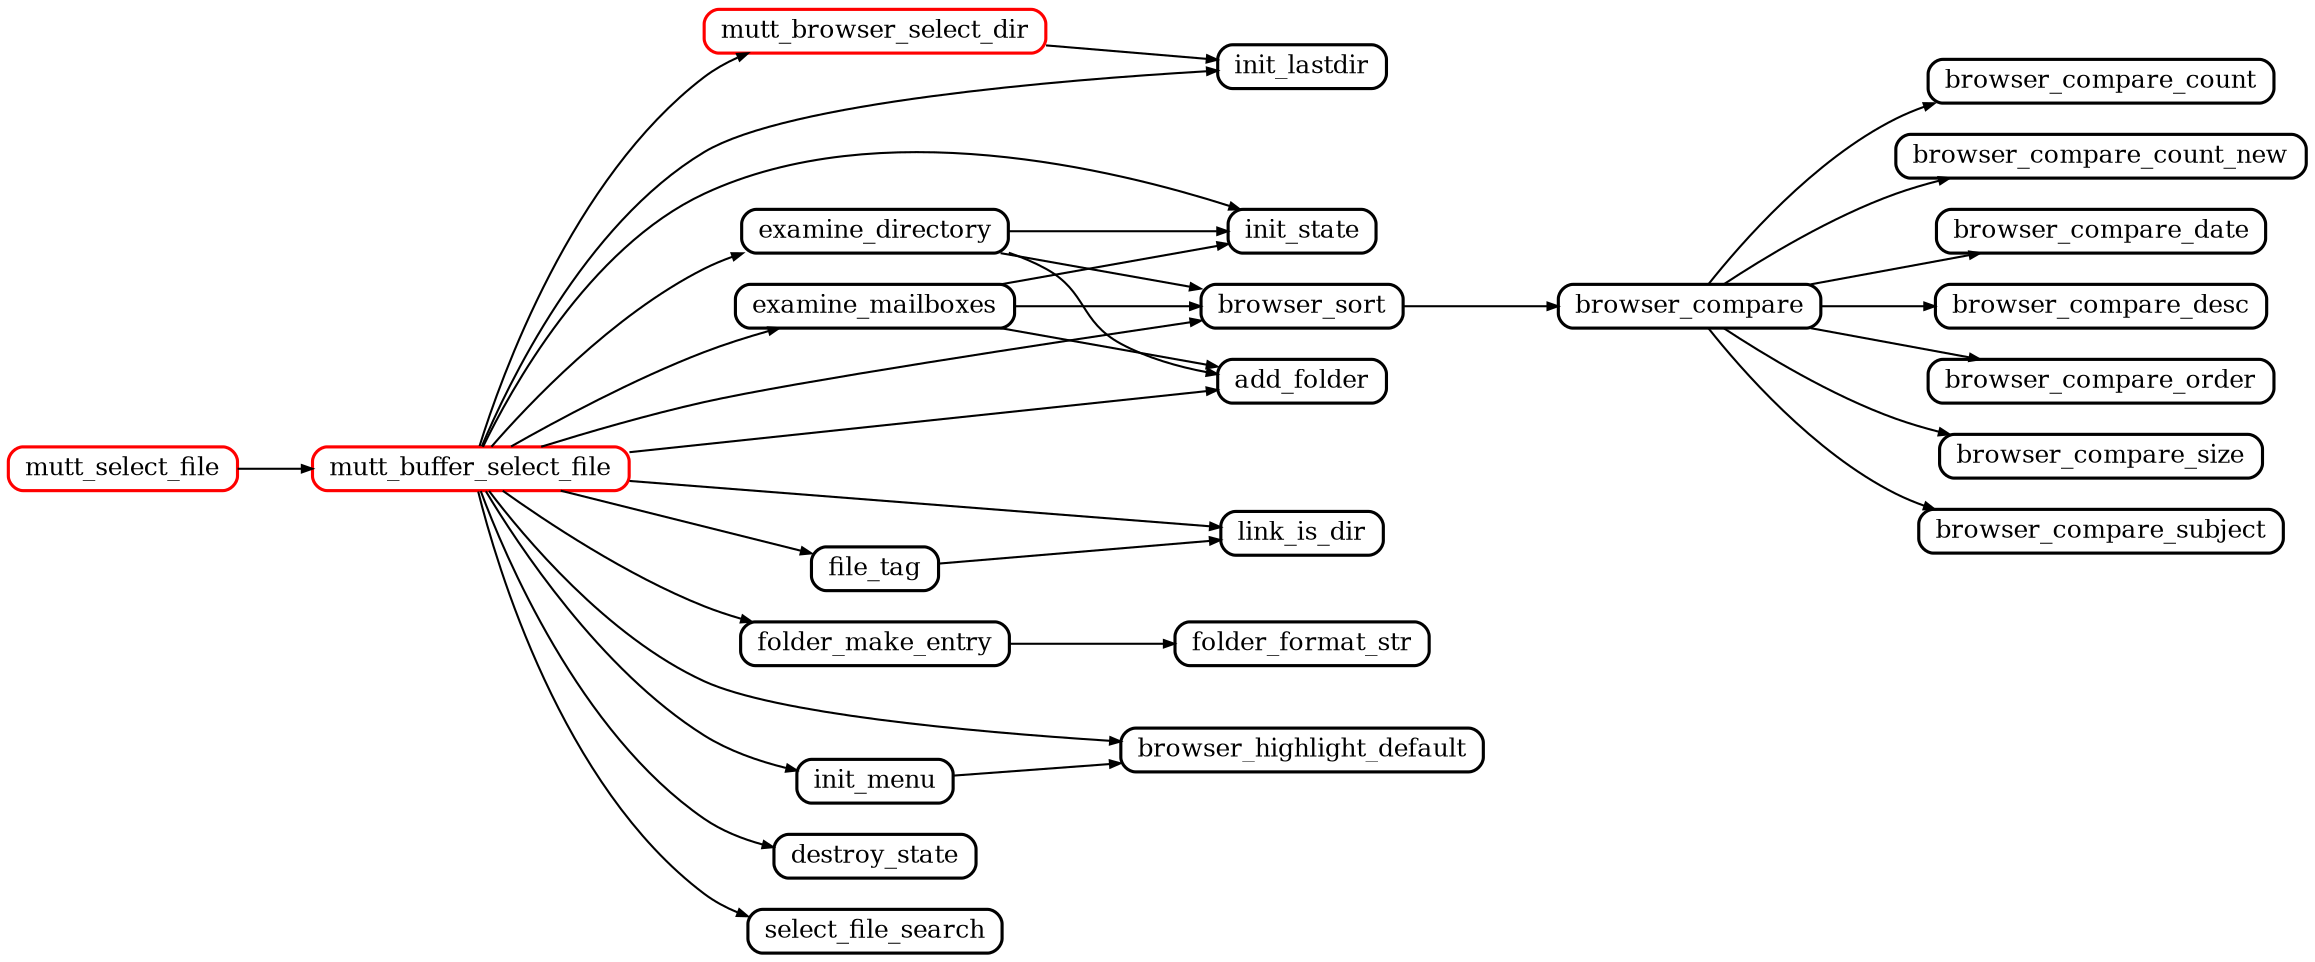 digraph callgraph {
	// Browser functions 2021-12-03
	graph [
		rankdir="LR"
		nodesep="0.2"
		ranksep="0.5"
		compound="true"
	]

	node [
		shape="Mrecord"
		fontsize="12"
		fillcolor="#ffffff"
		style="filled"
		height="0.2"
		penwidth="1.5"
		color="black"
	]

	edge [
		penwidth="1.0"
		arrowsize="0.5"
	]

	// public
	node [ color="red" ]
	mutt_browser_select_dir
	mutt_buffer_select_file
	mutt_select_file

	node [ color="black" ]
	browser_compare -> browser_compare_count
	browser_compare -> browser_compare_count_new
	browser_compare -> browser_compare_date
	browser_compare -> browser_compare_desc
	browser_compare -> browser_compare_order
	browser_compare -> browser_compare_size
	browser_compare -> browser_compare_subject
	browser_sort -> browser_compare
	examine_directory -> add_folder
	examine_directory -> browser_sort
	examine_directory -> init_state
	examine_mailboxes -> add_folder
	examine_mailboxes -> browser_sort
	examine_mailboxes -> init_state
	file_tag -> link_is_dir
	folder_make_entry -> folder_format_str
	init_menu -> browser_highlight_default
	mutt_browser_select_dir -> init_lastdir
	mutt_buffer_select_file -> add_folder
	mutt_buffer_select_file -> browser_highlight_default
	mutt_buffer_select_file -> browser_sort
	mutt_buffer_select_file -> destroy_state
	mutt_buffer_select_file -> examine_directory
	mutt_buffer_select_file -> examine_mailboxes
	mutt_buffer_select_file -> file_tag
	mutt_buffer_select_file -> folder_make_entry
	mutt_buffer_select_file -> init_lastdir
	mutt_buffer_select_file -> init_menu
	mutt_buffer_select_file -> init_state
	mutt_buffer_select_file -> link_is_dir
	mutt_buffer_select_file -> mutt_browser_select_dir
	mutt_buffer_select_file -> select_file_search
	mutt_select_file -> mutt_buffer_select_file

}
